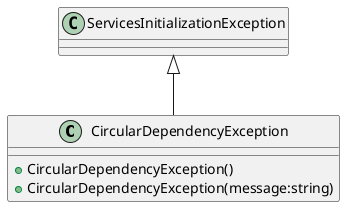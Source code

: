 @startuml
class CircularDependencyException {
    + CircularDependencyException()
    + CircularDependencyException(message:string)
}
ServicesInitializationException <|-- CircularDependencyException
@enduml
